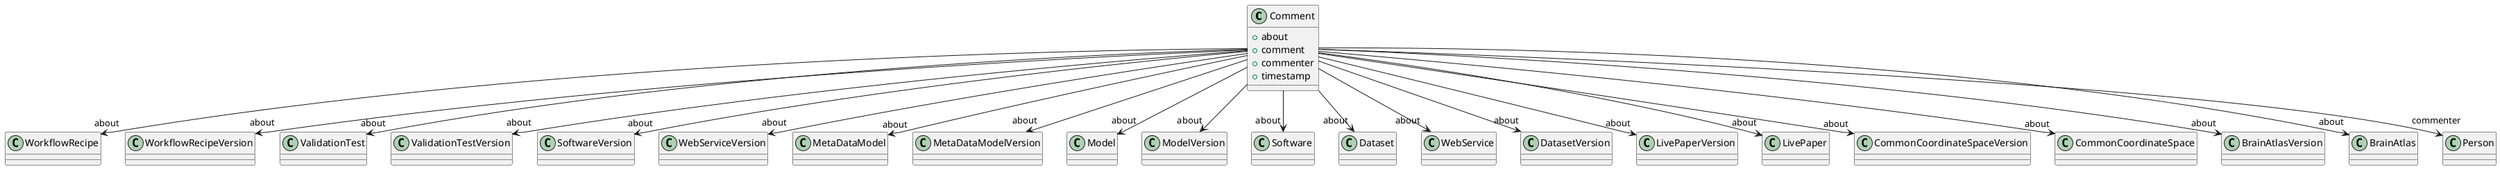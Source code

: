 @startuml
class Comment {
+about
+comment
+commenter
+timestamp

}
Comment -d-> "about" WorkflowRecipe
Comment -d-> "about" WorkflowRecipeVersion
Comment -d-> "about" ValidationTest
Comment -d-> "about" ValidationTestVersion
Comment -d-> "about" SoftwareVersion
Comment -d-> "about" WebServiceVersion
Comment -d-> "about" MetaDataModel
Comment -d-> "about" MetaDataModelVersion
Comment -d-> "about" Model
Comment -d-> "about" ModelVersion
Comment -d-> "about" Software
Comment -d-> "about" Dataset
Comment -d-> "about" WebService
Comment -d-> "about" DatasetVersion
Comment -d-> "about" LivePaperVersion
Comment -d-> "about" LivePaper
Comment -d-> "about" CommonCoordinateSpaceVersion
Comment -d-> "about" CommonCoordinateSpace
Comment -d-> "about" BrainAtlasVersion
Comment -d-> "about" BrainAtlas
Comment -d-> "commenter" Person

@enduml